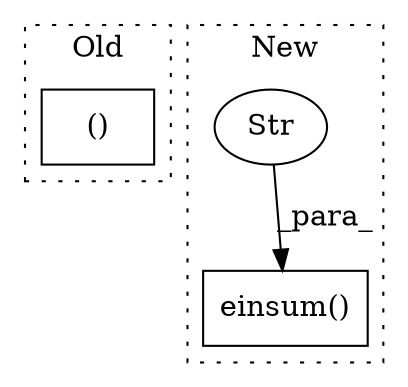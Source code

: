 digraph G {
subgraph cluster0 {
1 [label="()" a="54" s="1325" l="13" shape="box"];
label = "Old";
style="dotted";
}
subgraph cluster1 {
2 [label="einsum()" a="75" s="1284,1336" l="13,1" shape="box"];
3 [label="Str" a="66" s="1297" l="19" shape="ellipse"];
label = "New";
style="dotted";
}
3 -> 2 [label="_para_"];
}